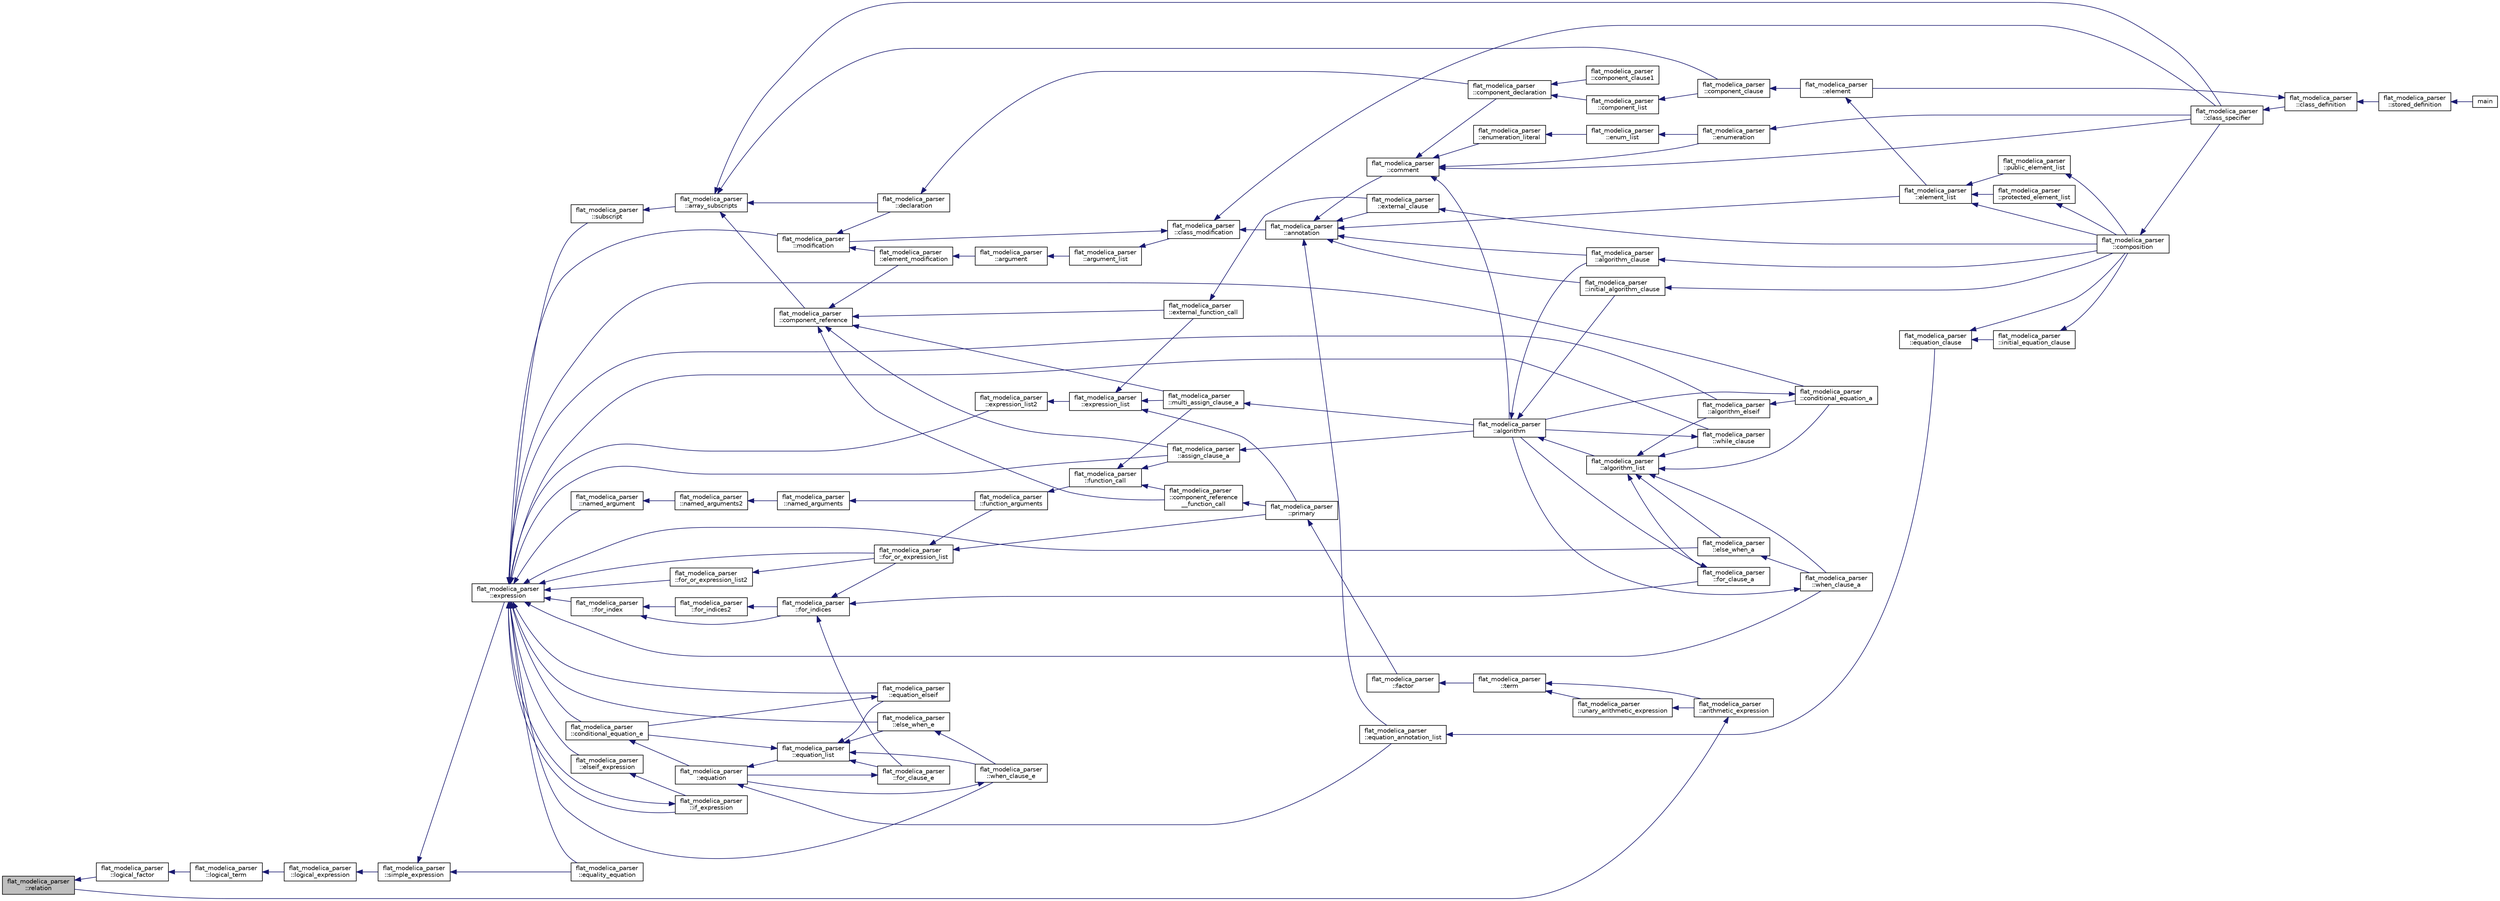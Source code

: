 digraph "flat_modelica_parser::relation"
{
  edge [fontname="Helvetica",fontsize="10",labelfontname="Helvetica",labelfontsize="10"];
  node [fontname="Helvetica",fontsize="10",shape=record];
  rankdir="LR";
  Node5678 [label="flat_modelica_parser\l::relation",height=0.2,width=0.4,color="black", fillcolor="grey75", style="filled", fontcolor="black"];
  Node5678 -> Node5679 [dir="back",color="midnightblue",fontsize="10",style="solid",fontname="Helvetica"];
  Node5679 [label="flat_modelica_parser\l::logical_factor",height=0.2,width=0.4,color="black", fillcolor="white", style="filled",URL="$d3/d1f/classflat__modelica__parser.html#a84367168d2a3cc8eb991b358d18ed3af"];
  Node5679 -> Node5680 [dir="back",color="midnightblue",fontsize="10",style="solid",fontname="Helvetica"];
  Node5680 [label="flat_modelica_parser\l::logical_term",height=0.2,width=0.4,color="black", fillcolor="white", style="filled",URL="$d3/d1f/classflat__modelica__parser.html#a56438b398c7f068fea253c7f1e7db2c1"];
  Node5680 -> Node5681 [dir="back",color="midnightblue",fontsize="10",style="solid",fontname="Helvetica"];
  Node5681 [label="flat_modelica_parser\l::logical_expression",height=0.2,width=0.4,color="black", fillcolor="white", style="filled",URL="$d3/d1f/classflat__modelica__parser.html#a924b1b598098e179cb0a1d90678bf23f"];
  Node5681 -> Node5682 [dir="back",color="midnightblue",fontsize="10",style="solid",fontname="Helvetica"];
  Node5682 [label="flat_modelica_parser\l::simple_expression",height=0.2,width=0.4,color="black", fillcolor="white", style="filled",URL="$d3/d1f/classflat__modelica__parser.html#a87564353c27911a7e7e6f47e46680b54"];
  Node5682 -> Node5683 [dir="back",color="midnightblue",fontsize="10",style="solid",fontname="Helvetica"];
  Node5683 [label="flat_modelica_parser\l::expression",height=0.2,width=0.4,color="black", fillcolor="white", style="filled",URL="$d3/d1f/classflat__modelica__parser.html#a1fa231aec225d3b6dbcce6f005324a0a"];
  Node5683 -> Node5684 [dir="back",color="midnightblue",fontsize="10",style="solid",fontname="Helvetica"];
  Node5684 [label="flat_modelica_parser\l::modification",height=0.2,width=0.4,color="black", fillcolor="white", style="filled",URL="$d3/d1f/classflat__modelica__parser.html#a82ff2ee0c0ae2236cb116dceffa258d0"];
  Node5684 -> Node5685 [dir="back",color="midnightblue",fontsize="10",style="solid",fontname="Helvetica"];
  Node5685 [label="flat_modelica_parser\l::declaration",height=0.2,width=0.4,color="black", fillcolor="white", style="filled",URL="$d3/d1f/classflat__modelica__parser.html#a5305478e8fc81ac488f4594fe3565249"];
  Node5685 -> Node5686 [dir="back",color="midnightblue",fontsize="10",style="solid",fontname="Helvetica"];
  Node5686 [label="flat_modelica_parser\l::component_declaration",height=0.2,width=0.4,color="black", fillcolor="white", style="filled",URL="$d3/d1f/classflat__modelica__parser.html#aad1d8b0fdcb8be342d80102d6ef594d0"];
  Node5686 -> Node5687 [dir="back",color="midnightblue",fontsize="10",style="solid",fontname="Helvetica"];
  Node5687 [label="flat_modelica_parser\l::component_list",height=0.2,width=0.4,color="black", fillcolor="white", style="filled",URL="$d3/d1f/classflat__modelica__parser.html#a7df9b11d040b60e5b510771508747ad4"];
  Node5687 -> Node5688 [dir="back",color="midnightblue",fontsize="10",style="solid",fontname="Helvetica"];
  Node5688 [label="flat_modelica_parser\l::component_clause",height=0.2,width=0.4,color="black", fillcolor="white", style="filled",URL="$d3/d1f/classflat__modelica__parser.html#a9c9de7b446c5dd27d52850b61ca11e25"];
  Node5688 -> Node5689 [dir="back",color="midnightblue",fontsize="10",style="solid",fontname="Helvetica"];
  Node5689 [label="flat_modelica_parser\l::element",height=0.2,width=0.4,color="black", fillcolor="white", style="filled",URL="$d3/d1f/classflat__modelica__parser.html#a4aead98ef742685afccccc6e865248a7"];
  Node5689 -> Node5690 [dir="back",color="midnightblue",fontsize="10",style="solid",fontname="Helvetica"];
  Node5690 [label="flat_modelica_parser\l::element_list",height=0.2,width=0.4,color="black", fillcolor="white", style="filled",URL="$d3/d1f/classflat__modelica__parser.html#a16b9bdf942f4a225dc71a78329edfa87"];
  Node5690 -> Node5691 [dir="back",color="midnightblue",fontsize="10",style="solid",fontname="Helvetica"];
  Node5691 [label="flat_modelica_parser\l::composition",height=0.2,width=0.4,color="black", fillcolor="white", style="filled",URL="$d3/d1f/classflat__modelica__parser.html#a2501f477f2faf6b6fccebbc1f42645c4"];
  Node5691 -> Node5692 [dir="back",color="midnightblue",fontsize="10",style="solid",fontname="Helvetica"];
  Node5692 [label="flat_modelica_parser\l::class_specifier",height=0.2,width=0.4,color="black", fillcolor="white", style="filled",URL="$d3/d1f/classflat__modelica__parser.html#a3f84c213222246748b920c694e5901f5"];
  Node5692 -> Node5693 [dir="back",color="midnightblue",fontsize="10",style="solid",fontname="Helvetica"];
  Node5693 [label="flat_modelica_parser\l::class_definition",height=0.2,width=0.4,color="black", fillcolor="white", style="filled",URL="$d3/d1f/classflat__modelica__parser.html#a9f1df8b8a0739ffcbbed9510d7fe6b8a"];
  Node5693 -> Node5694 [dir="back",color="midnightblue",fontsize="10",style="solid",fontname="Helvetica"];
  Node5694 [label="flat_modelica_parser\l::stored_definition",height=0.2,width=0.4,color="black", fillcolor="white", style="filled",URL="$d3/d1f/classflat__modelica__parser.html#aa95bcbb8a14a1c88f7234ce7e6d5cfb1"];
  Node5694 -> Node5695 [dir="back",color="midnightblue",fontsize="10",style="solid",fontname="Helvetica"];
  Node5695 [label="main",height=0.2,width=0.4,color="black", fillcolor="white", style="filled",URL="$d7/d3c/tools_2xml_2flatmodelicaxml_2test_8cpp.html#a3c04138a5bfe5d72780bb7e82a18e627"];
  Node5693 -> Node5689 [dir="back",color="midnightblue",fontsize="10",style="solid",fontname="Helvetica"];
  Node5690 -> Node5696 [dir="back",color="midnightblue",fontsize="10",style="solid",fontname="Helvetica"];
  Node5696 [label="flat_modelica_parser\l::public_element_list",height=0.2,width=0.4,color="black", fillcolor="white", style="filled",URL="$d3/d1f/classflat__modelica__parser.html#a7465b558a8f69dea3c0355725f04bd38"];
  Node5696 -> Node5691 [dir="back",color="midnightblue",fontsize="10",style="solid",fontname="Helvetica"];
  Node5690 -> Node5697 [dir="back",color="midnightblue",fontsize="10",style="solid",fontname="Helvetica"];
  Node5697 [label="flat_modelica_parser\l::protected_element_list",height=0.2,width=0.4,color="black", fillcolor="white", style="filled",URL="$d3/d1f/classflat__modelica__parser.html#afada8342edf19fddff81826dfc422e73"];
  Node5697 -> Node5691 [dir="back",color="midnightblue",fontsize="10",style="solid",fontname="Helvetica"];
  Node5686 -> Node5698 [dir="back",color="midnightblue",fontsize="10",style="solid",fontname="Helvetica"];
  Node5698 [label="flat_modelica_parser\l::component_clause1",height=0.2,width=0.4,color="black", fillcolor="white", style="filled",URL="$d3/d1f/classflat__modelica__parser.html#af6c5c90546ea01baedddb1ab3cf85beb"];
  Node5684 -> Node5699 [dir="back",color="midnightblue",fontsize="10",style="solid",fontname="Helvetica"];
  Node5699 [label="flat_modelica_parser\l::element_modification",height=0.2,width=0.4,color="black", fillcolor="white", style="filled",URL="$d3/d1f/classflat__modelica__parser.html#accf40479800e2a58f61d3514564d3661"];
  Node5699 -> Node5700 [dir="back",color="midnightblue",fontsize="10",style="solid",fontname="Helvetica"];
  Node5700 [label="flat_modelica_parser\l::argument",height=0.2,width=0.4,color="black", fillcolor="white", style="filled",URL="$d3/d1f/classflat__modelica__parser.html#a84ef59a1c46833579328f154ce643875"];
  Node5700 -> Node5701 [dir="back",color="midnightblue",fontsize="10",style="solid",fontname="Helvetica"];
  Node5701 [label="flat_modelica_parser\l::argument_list",height=0.2,width=0.4,color="black", fillcolor="white", style="filled",URL="$d3/d1f/classflat__modelica__parser.html#a68e13a835ebc2c6e189466fb67993f2d"];
  Node5701 -> Node5702 [dir="back",color="midnightblue",fontsize="10",style="solid",fontname="Helvetica"];
  Node5702 [label="flat_modelica_parser\l::class_modification",height=0.2,width=0.4,color="black", fillcolor="white", style="filled",URL="$d3/d1f/classflat__modelica__parser.html#af7728cb4c3b392d8a437fefb83f697a0"];
  Node5702 -> Node5692 [dir="back",color="midnightblue",fontsize="10",style="solid",fontname="Helvetica"];
  Node5702 -> Node5703 [dir="back",color="midnightblue",fontsize="10",style="solid",fontname="Helvetica"];
  Node5703 [label="flat_modelica_parser\l::annotation",height=0.2,width=0.4,color="black", fillcolor="white", style="filled",URL="$d3/d1f/classflat__modelica__parser.html#a3e48a74260e0ea474ab16acb45ad6b78"];
  Node5703 -> Node5704 [dir="back",color="midnightblue",fontsize="10",style="solid",fontname="Helvetica"];
  Node5704 [label="flat_modelica_parser\l::comment",height=0.2,width=0.4,color="black", fillcolor="white", style="filled",URL="$d3/d1f/classflat__modelica__parser.html#ad7b4db7f3f7b2f3980eeaa1a30002d62"];
  Node5704 -> Node5692 [dir="back",color="midnightblue",fontsize="10",style="solid",fontname="Helvetica"];
  Node5704 -> Node5705 [dir="back",color="midnightblue",fontsize="10",style="solid",fontname="Helvetica"];
  Node5705 [label="flat_modelica_parser\l::enumeration",height=0.2,width=0.4,color="black", fillcolor="white", style="filled",URL="$d3/d1f/classflat__modelica__parser.html#a4b00d5be4cd6f9d09ac71e073d53ade6"];
  Node5705 -> Node5692 [dir="back",color="midnightblue",fontsize="10",style="solid",fontname="Helvetica"];
  Node5704 -> Node5706 [dir="back",color="midnightblue",fontsize="10",style="solid",fontname="Helvetica"];
  Node5706 [label="flat_modelica_parser\l::enumeration_literal",height=0.2,width=0.4,color="black", fillcolor="white", style="filled",URL="$d3/d1f/classflat__modelica__parser.html#a6f408706833a65ab898d5b43211d739c"];
  Node5706 -> Node5707 [dir="back",color="midnightblue",fontsize="10",style="solid",fontname="Helvetica"];
  Node5707 [label="flat_modelica_parser\l::enum_list",height=0.2,width=0.4,color="black", fillcolor="white", style="filled",URL="$d3/d1f/classflat__modelica__parser.html#aab84ae8f38d5ec652c3a6b014af71e3c"];
  Node5707 -> Node5705 [dir="back",color="midnightblue",fontsize="10",style="solid",fontname="Helvetica"];
  Node5704 -> Node5686 [dir="back",color="midnightblue",fontsize="10",style="solid",fontname="Helvetica"];
  Node5704 -> Node5708 [dir="back",color="midnightblue",fontsize="10",style="solid",fontname="Helvetica"];
  Node5708 [label="flat_modelica_parser\l::algorithm",height=0.2,width=0.4,color="black", fillcolor="white", style="filled",URL="$d3/d1f/classflat__modelica__parser.html#a9070be82572545c4f02f69a494bba5e7"];
  Node5708 -> Node5709 [dir="back",color="midnightblue",fontsize="10",style="solid",fontname="Helvetica"];
  Node5709 [label="flat_modelica_parser\l::initial_algorithm_clause",height=0.2,width=0.4,color="black", fillcolor="white", style="filled",URL="$d3/d1f/classflat__modelica__parser.html#ae5e8b60fc8de6821d45a7b1092c7e081"];
  Node5709 -> Node5691 [dir="back",color="midnightblue",fontsize="10",style="solid",fontname="Helvetica"];
  Node5708 -> Node5710 [dir="back",color="midnightblue",fontsize="10",style="solid",fontname="Helvetica"];
  Node5710 [label="flat_modelica_parser\l::algorithm_clause",height=0.2,width=0.4,color="black", fillcolor="white", style="filled",URL="$d3/d1f/classflat__modelica__parser.html#ab3364709611da0235acfe39df030b674"];
  Node5710 -> Node5691 [dir="back",color="midnightblue",fontsize="10",style="solid",fontname="Helvetica"];
  Node5708 -> Node5711 [dir="back",color="midnightblue",fontsize="10",style="solid",fontname="Helvetica"];
  Node5711 [label="flat_modelica_parser\l::algorithm_list",height=0.2,width=0.4,color="black", fillcolor="white", style="filled",URL="$d3/d1f/classflat__modelica__parser.html#a24452fe5045329b5e1f706d996031e01"];
  Node5711 -> Node5712 [dir="back",color="midnightblue",fontsize="10",style="solid",fontname="Helvetica"];
  Node5712 [label="flat_modelica_parser\l::conditional_equation_a",height=0.2,width=0.4,color="black", fillcolor="white", style="filled",URL="$d3/d1f/classflat__modelica__parser.html#a2602136424159a7550ecc615145a6288"];
  Node5712 -> Node5708 [dir="back",color="midnightblue",fontsize="10",style="solid",fontname="Helvetica"];
  Node5711 -> Node5713 [dir="back",color="midnightblue",fontsize="10",style="solid",fontname="Helvetica"];
  Node5713 [label="flat_modelica_parser\l::for_clause_a",height=0.2,width=0.4,color="black", fillcolor="white", style="filled",URL="$d3/d1f/classflat__modelica__parser.html#a698269ce15ea1247657c7dd9a5a60e1b"];
  Node5713 -> Node5708 [dir="back",color="midnightblue",fontsize="10",style="solid",fontname="Helvetica"];
  Node5711 -> Node5714 [dir="back",color="midnightblue",fontsize="10",style="solid",fontname="Helvetica"];
  Node5714 [label="flat_modelica_parser\l::while_clause",height=0.2,width=0.4,color="black", fillcolor="white", style="filled",URL="$d3/d1f/classflat__modelica__parser.html#a95d15eaea27582e0f25b7ab9fafb699f"];
  Node5714 -> Node5708 [dir="back",color="midnightblue",fontsize="10",style="solid",fontname="Helvetica"];
  Node5711 -> Node5715 [dir="back",color="midnightblue",fontsize="10",style="solid",fontname="Helvetica"];
  Node5715 [label="flat_modelica_parser\l::when_clause_a",height=0.2,width=0.4,color="black", fillcolor="white", style="filled",URL="$d3/d1f/classflat__modelica__parser.html#a6be53924c81a9a284b3fe6f026050a0e"];
  Node5715 -> Node5708 [dir="back",color="midnightblue",fontsize="10",style="solid",fontname="Helvetica"];
  Node5711 -> Node5716 [dir="back",color="midnightblue",fontsize="10",style="solid",fontname="Helvetica"];
  Node5716 [label="flat_modelica_parser\l::algorithm_elseif",height=0.2,width=0.4,color="black", fillcolor="white", style="filled",URL="$d3/d1f/classflat__modelica__parser.html#a3456253b3575cc9f216dcbffe63bc60a"];
  Node5716 -> Node5712 [dir="back",color="midnightblue",fontsize="10",style="solid",fontname="Helvetica"];
  Node5711 -> Node5717 [dir="back",color="midnightblue",fontsize="10",style="solid",fontname="Helvetica"];
  Node5717 [label="flat_modelica_parser\l::else_when_a",height=0.2,width=0.4,color="black", fillcolor="white", style="filled",URL="$d3/d1f/classflat__modelica__parser.html#aaf5cdf7d885fb99a89c1a97974181aeb"];
  Node5717 -> Node5715 [dir="back",color="midnightblue",fontsize="10",style="solid",fontname="Helvetica"];
  Node5703 -> Node5690 [dir="back",color="midnightblue",fontsize="10",style="solid",fontname="Helvetica"];
  Node5703 -> Node5709 [dir="back",color="midnightblue",fontsize="10",style="solid",fontname="Helvetica"];
  Node5703 -> Node5710 [dir="back",color="midnightblue",fontsize="10",style="solid",fontname="Helvetica"];
  Node5703 -> Node5718 [dir="back",color="midnightblue",fontsize="10",style="solid",fontname="Helvetica"];
  Node5718 [label="flat_modelica_parser\l::external_clause",height=0.2,width=0.4,color="black", fillcolor="white", style="filled",URL="$d3/d1f/classflat__modelica__parser.html#ab06ef9cc7c45446b4d84c2d0588e30f9"];
  Node5718 -> Node5691 [dir="back",color="midnightblue",fontsize="10",style="solid",fontname="Helvetica"];
  Node5703 -> Node5719 [dir="back",color="midnightblue",fontsize="10",style="solid",fontname="Helvetica"];
  Node5719 [label="flat_modelica_parser\l::equation_annotation_list",height=0.2,width=0.4,color="black", fillcolor="white", style="filled",URL="$d3/d1f/classflat__modelica__parser.html#add7148c6c8954da13155648bc2862be8"];
  Node5719 -> Node5720 [dir="back",color="midnightblue",fontsize="10",style="solid",fontname="Helvetica"];
  Node5720 [label="flat_modelica_parser\l::equation_clause",height=0.2,width=0.4,color="black", fillcolor="white", style="filled",URL="$d3/d1f/classflat__modelica__parser.html#ad6a9f4a4cc3f2797749cbed8b375262a"];
  Node5720 -> Node5691 [dir="back",color="midnightblue",fontsize="10",style="solid",fontname="Helvetica"];
  Node5720 -> Node5721 [dir="back",color="midnightblue",fontsize="10",style="solid",fontname="Helvetica"];
  Node5721 [label="flat_modelica_parser\l::initial_equation_clause",height=0.2,width=0.4,color="black", fillcolor="white", style="filled",URL="$d3/d1f/classflat__modelica__parser.html#aa665fdca40c465ab000395a50eb3d805"];
  Node5721 -> Node5691 [dir="back",color="midnightblue",fontsize="10",style="solid",fontname="Helvetica"];
  Node5702 -> Node5684 [dir="back",color="midnightblue",fontsize="10",style="solid",fontname="Helvetica"];
  Node5683 -> Node5722 [dir="back",color="midnightblue",fontsize="10",style="solid",fontname="Helvetica"];
  Node5722 [label="flat_modelica_parser\l::equality_equation",height=0.2,width=0.4,color="black", fillcolor="white", style="filled",URL="$d3/d1f/classflat__modelica__parser.html#a67b7ed62e6e351ad17adc1788ce4a27b"];
  Node5683 -> Node5723 [dir="back",color="midnightblue",fontsize="10",style="solid",fontname="Helvetica"];
  Node5723 [label="flat_modelica_parser\l::conditional_equation_e",height=0.2,width=0.4,color="black", fillcolor="white", style="filled",URL="$d3/d1f/classflat__modelica__parser.html#a940634fa9f96167b3b1f242c0dabd651"];
  Node5723 -> Node5724 [dir="back",color="midnightblue",fontsize="10",style="solid",fontname="Helvetica"];
  Node5724 [label="flat_modelica_parser\l::equation",height=0.2,width=0.4,color="black", fillcolor="white", style="filled",URL="$d3/d1f/classflat__modelica__parser.html#ab587768926709d0b5f0ee811ef2a9e55"];
  Node5724 -> Node5719 [dir="back",color="midnightblue",fontsize="10",style="solid",fontname="Helvetica"];
  Node5724 -> Node5725 [dir="back",color="midnightblue",fontsize="10",style="solid",fontname="Helvetica"];
  Node5725 [label="flat_modelica_parser\l::equation_list",height=0.2,width=0.4,color="black", fillcolor="white", style="filled",URL="$d3/d1f/classflat__modelica__parser.html#adf333d23802f8d4bb8309cd1c3b1b972"];
  Node5725 -> Node5723 [dir="back",color="midnightblue",fontsize="10",style="solid",fontname="Helvetica"];
  Node5725 -> Node5726 [dir="back",color="midnightblue",fontsize="10",style="solid",fontname="Helvetica"];
  Node5726 [label="flat_modelica_parser\l::for_clause_e",height=0.2,width=0.4,color="black", fillcolor="white", style="filled",URL="$d3/d1f/classflat__modelica__parser.html#ad796e5867f12476d0a9d3e2379480fdb"];
  Node5726 -> Node5724 [dir="back",color="midnightblue",fontsize="10",style="solid",fontname="Helvetica"];
  Node5725 -> Node5727 [dir="back",color="midnightblue",fontsize="10",style="solid",fontname="Helvetica"];
  Node5727 [label="flat_modelica_parser\l::when_clause_e",height=0.2,width=0.4,color="black", fillcolor="white", style="filled",URL="$d3/d1f/classflat__modelica__parser.html#a67435f229389aa62dcefd3889d89da69"];
  Node5727 -> Node5724 [dir="back",color="midnightblue",fontsize="10",style="solid",fontname="Helvetica"];
  Node5725 -> Node5728 [dir="back",color="midnightblue",fontsize="10",style="solid",fontname="Helvetica"];
  Node5728 [label="flat_modelica_parser\l::equation_elseif",height=0.2,width=0.4,color="black", fillcolor="white", style="filled",URL="$d3/d1f/classflat__modelica__parser.html#ab853be82032c0d1c9c7d620809f4bd1e"];
  Node5728 -> Node5723 [dir="back",color="midnightblue",fontsize="10",style="solid",fontname="Helvetica"];
  Node5725 -> Node5729 [dir="back",color="midnightblue",fontsize="10",style="solid",fontname="Helvetica"];
  Node5729 [label="flat_modelica_parser\l::else_when_e",height=0.2,width=0.4,color="black", fillcolor="white", style="filled",URL="$d3/d1f/classflat__modelica__parser.html#af698cf615c9db6765309fb92a8302d3d"];
  Node5729 -> Node5727 [dir="back",color="midnightblue",fontsize="10",style="solid",fontname="Helvetica"];
  Node5683 -> Node5727 [dir="back",color="midnightblue",fontsize="10",style="solid",fontname="Helvetica"];
  Node5683 -> Node5730 [dir="back",color="midnightblue",fontsize="10",style="solid",fontname="Helvetica"];
  Node5730 [label="flat_modelica_parser\l::assign_clause_a",height=0.2,width=0.4,color="black", fillcolor="white", style="filled",URL="$d3/d1f/classflat__modelica__parser.html#a2b4d8fd023ff58ef5a7ca4c4ff6ed966"];
  Node5730 -> Node5708 [dir="back",color="midnightblue",fontsize="10",style="solid",fontname="Helvetica"];
  Node5683 -> Node5712 [dir="back",color="midnightblue",fontsize="10",style="solid",fontname="Helvetica"];
  Node5683 -> Node5714 [dir="back",color="midnightblue",fontsize="10",style="solid",fontname="Helvetica"];
  Node5683 -> Node5715 [dir="back",color="midnightblue",fontsize="10",style="solid",fontname="Helvetica"];
  Node5683 -> Node5728 [dir="back",color="midnightblue",fontsize="10",style="solid",fontname="Helvetica"];
  Node5683 -> Node5716 [dir="back",color="midnightblue",fontsize="10",style="solid",fontname="Helvetica"];
  Node5683 -> Node5729 [dir="back",color="midnightblue",fontsize="10",style="solid",fontname="Helvetica"];
  Node5683 -> Node5717 [dir="back",color="midnightblue",fontsize="10",style="solid",fontname="Helvetica"];
  Node5683 -> Node5731 [dir="back",color="midnightblue",fontsize="10",style="solid",fontname="Helvetica"];
  Node5731 [label="flat_modelica_parser\l::if_expression",height=0.2,width=0.4,color="black", fillcolor="white", style="filled",URL="$d3/d1f/classflat__modelica__parser.html#abe74915ca37d7cc500befffd8e685450"];
  Node5731 -> Node5683 [dir="back",color="midnightblue",fontsize="10",style="solid",fontname="Helvetica"];
  Node5683 -> Node5732 [dir="back",color="midnightblue",fontsize="10",style="solid",fontname="Helvetica"];
  Node5732 [label="flat_modelica_parser\l::elseif_expression",height=0.2,width=0.4,color="black", fillcolor="white", style="filled",URL="$d3/d1f/classflat__modelica__parser.html#a193b983bd664515686cbb181ba30aa3b"];
  Node5732 -> Node5731 [dir="back",color="midnightblue",fontsize="10",style="solid",fontname="Helvetica"];
  Node5683 -> Node5733 [dir="back",color="midnightblue",fontsize="10",style="solid",fontname="Helvetica"];
  Node5733 [label="flat_modelica_parser\l::for_index",height=0.2,width=0.4,color="black", fillcolor="white", style="filled",URL="$d3/d1f/classflat__modelica__parser.html#a71e3ed912ca4877fbf9bf926e168b68d"];
  Node5733 -> Node5734 [dir="back",color="midnightblue",fontsize="10",style="solid",fontname="Helvetica"];
  Node5734 [label="flat_modelica_parser\l::for_indices",height=0.2,width=0.4,color="black", fillcolor="white", style="filled",URL="$d3/d1f/classflat__modelica__parser.html#a76c44efa8df89fe87819e6ee1644e6db"];
  Node5734 -> Node5726 [dir="back",color="midnightblue",fontsize="10",style="solid",fontname="Helvetica"];
  Node5734 -> Node5713 [dir="back",color="midnightblue",fontsize="10",style="solid",fontname="Helvetica"];
  Node5734 -> Node5735 [dir="back",color="midnightblue",fontsize="10",style="solid",fontname="Helvetica"];
  Node5735 [label="flat_modelica_parser\l::for_or_expression_list",height=0.2,width=0.4,color="black", fillcolor="white", style="filled",URL="$d3/d1f/classflat__modelica__parser.html#a852d2cec43ad6050e58f721fa1ee3552"];
  Node5735 -> Node5736 [dir="back",color="midnightblue",fontsize="10",style="solid",fontname="Helvetica"];
  Node5736 [label="flat_modelica_parser\l::primary",height=0.2,width=0.4,color="black", fillcolor="white", style="filled",URL="$d3/d1f/classflat__modelica__parser.html#a6d8f8adbafa27c9a7799625d893586c3"];
  Node5736 -> Node5737 [dir="back",color="midnightblue",fontsize="10",style="solid",fontname="Helvetica"];
  Node5737 [label="flat_modelica_parser\l::factor",height=0.2,width=0.4,color="black", fillcolor="white", style="filled",URL="$d3/d1f/classflat__modelica__parser.html#a289707857c0bd31790909a9c077cfc0b"];
  Node5737 -> Node5738 [dir="back",color="midnightblue",fontsize="10",style="solid",fontname="Helvetica"];
  Node5738 [label="flat_modelica_parser\l::term",height=0.2,width=0.4,color="black", fillcolor="white", style="filled",URL="$d3/d1f/classflat__modelica__parser.html#ac38ae338828fde1d52bdab2f69bb28a7"];
  Node5738 -> Node5739 [dir="back",color="midnightblue",fontsize="10",style="solid",fontname="Helvetica"];
  Node5739 [label="flat_modelica_parser\l::arithmetic_expression",height=0.2,width=0.4,color="black", fillcolor="white", style="filled",URL="$d3/d1f/classflat__modelica__parser.html#ab531318a1c89f929a25761161c5a326e"];
  Node5739 -> Node5678 [dir="back",color="midnightblue",fontsize="10",style="solid",fontname="Helvetica"];
  Node5738 -> Node5740 [dir="back",color="midnightblue",fontsize="10",style="solid",fontname="Helvetica"];
  Node5740 [label="flat_modelica_parser\l::unary_arithmetic_expression",height=0.2,width=0.4,color="black", fillcolor="white", style="filled",URL="$d3/d1f/classflat__modelica__parser.html#a9325af5d35d573f963404fc79cc00a31"];
  Node5740 -> Node5739 [dir="back",color="midnightblue",fontsize="10",style="solid",fontname="Helvetica"];
  Node5735 -> Node5741 [dir="back",color="midnightblue",fontsize="10",style="solid",fontname="Helvetica"];
  Node5741 [label="flat_modelica_parser\l::function_arguments",height=0.2,width=0.4,color="black", fillcolor="white", style="filled",URL="$d3/d1f/classflat__modelica__parser.html#a8369a5c244b38db5dd99d05c45bde2b6"];
  Node5741 -> Node5742 [dir="back",color="midnightblue",fontsize="10",style="solid",fontname="Helvetica"];
  Node5742 [label="flat_modelica_parser\l::function_call",height=0.2,width=0.4,color="black", fillcolor="white", style="filled",URL="$d3/d1f/classflat__modelica__parser.html#aa2cc2b16d080ca4cb53154d16129d0de"];
  Node5742 -> Node5730 [dir="back",color="midnightblue",fontsize="10",style="solid",fontname="Helvetica"];
  Node5742 -> Node5743 [dir="back",color="midnightblue",fontsize="10",style="solid",fontname="Helvetica"];
  Node5743 [label="flat_modelica_parser\l::multi_assign_clause_a",height=0.2,width=0.4,color="black", fillcolor="white", style="filled",URL="$d3/d1f/classflat__modelica__parser.html#a1b2d77519827bb01a36e12d146258f27"];
  Node5743 -> Node5708 [dir="back",color="midnightblue",fontsize="10",style="solid",fontname="Helvetica"];
  Node5742 -> Node5744 [dir="back",color="midnightblue",fontsize="10",style="solid",fontname="Helvetica"];
  Node5744 [label="flat_modelica_parser\l::component_reference\l__function_call",height=0.2,width=0.4,color="black", fillcolor="white", style="filled",URL="$d3/d1f/classflat__modelica__parser.html#afaa1d42522d74dc3b7c42641a495871c"];
  Node5744 -> Node5736 [dir="back",color="midnightblue",fontsize="10",style="solid",fontname="Helvetica"];
  Node5733 -> Node5745 [dir="back",color="midnightblue",fontsize="10",style="solid",fontname="Helvetica"];
  Node5745 [label="flat_modelica_parser\l::for_indices2",height=0.2,width=0.4,color="black", fillcolor="white", style="filled",URL="$d3/d1f/classflat__modelica__parser.html#a952f880106d7524240a66f15cf16dcbd"];
  Node5745 -> Node5734 [dir="back",color="midnightblue",fontsize="10",style="solid",fontname="Helvetica"];
  Node5683 -> Node5735 [dir="back",color="midnightblue",fontsize="10",style="solid",fontname="Helvetica"];
  Node5683 -> Node5746 [dir="back",color="midnightblue",fontsize="10",style="solid",fontname="Helvetica"];
  Node5746 [label="flat_modelica_parser\l::for_or_expression_list2",height=0.2,width=0.4,color="black", fillcolor="white", style="filled",URL="$d3/d1f/classflat__modelica__parser.html#abe5b7a23ecd33457a38840e32259ac09"];
  Node5746 -> Node5735 [dir="back",color="midnightblue",fontsize="10",style="solid",fontname="Helvetica"];
  Node5683 -> Node5747 [dir="back",color="midnightblue",fontsize="10",style="solid",fontname="Helvetica"];
  Node5747 [label="flat_modelica_parser\l::named_argument",height=0.2,width=0.4,color="black", fillcolor="white", style="filled",URL="$d3/d1f/classflat__modelica__parser.html#a9a6ad7b85c41ee449235500a01e9dea1"];
  Node5747 -> Node5748 [dir="back",color="midnightblue",fontsize="10",style="solid",fontname="Helvetica"];
  Node5748 [label="flat_modelica_parser\l::named_arguments2",height=0.2,width=0.4,color="black", fillcolor="white", style="filled",URL="$d3/d1f/classflat__modelica__parser.html#ad0957def8bac197f920cb5a6d665684b"];
  Node5748 -> Node5749 [dir="back",color="midnightblue",fontsize="10",style="solid",fontname="Helvetica"];
  Node5749 [label="flat_modelica_parser\l::named_arguments",height=0.2,width=0.4,color="black", fillcolor="white", style="filled",URL="$d3/d1f/classflat__modelica__parser.html#a2414c37271bdd3ebb994b12d5a523252"];
  Node5749 -> Node5741 [dir="back",color="midnightblue",fontsize="10",style="solid",fontname="Helvetica"];
  Node5683 -> Node5750 [dir="back",color="midnightblue",fontsize="10",style="solid",fontname="Helvetica"];
  Node5750 [label="flat_modelica_parser\l::expression_list2",height=0.2,width=0.4,color="black", fillcolor="white", style="filled",URL="$d3/d1f/classflat__modelica__parser.html#a356beb9c68da52b1589a0b191f44346b"];
  Node5750 -> Node5751 [dir="back",color="midnightblue",fontsize="10",style="solid",fontname="Helvetica"];
  Node5751 [label="flat_modelica_parser\l::expression_list",height=0.2,width=0.4,color="black", fillcolor="white", style="filled",URL="$d3/d1f/classflat__modelica__parser.html#a39c7285abe59f4618e5f263644edff88"];
  Node5751 -> Node5752 [dir="back",color="midnightblue",fontsize="10",style="solid",fontname="Helvetica"];
  Node5752 [label="flat_modelica_parser\l::external_function_call",height=0.2,width=0.4,color="black", fillcolor="white", style="filled",URL="$d3/d1f/classflat__modelica__parser.html#aa5af9d948c23eec5ac0035f72017e1bc"];
  Node5752 -> Node5718 [dir="back",color="midnightblue",fontsize="10",style="solid",fontname="Helvetica"];
  Node5751 -> Node5743 [dir="back",color="midnightblue",fontsize="10",style="solid",fontname="Helvetica"];
  Node5751 -> Node5736 [dir="back",color="midnightblue",fontsize="10",style="solid",fontname="Helvetica"];
  Node5683 -> Node5753 [dir="back",color="midnightblue",fontsize="10",style="solid",fontname="Helvetica"];
  Node5753 [label="flat_modelica_parser\l::subscript",height=0.2,width=0.4,color="black", fillcolor="white", style="filled",URL="$d3/d1f/classflat__modelica__parser.html#ad32151028317b783cb95771b43b2bac2"];
  Node5753 -> Node5754 [dir="back",color="midnightblue",fontsize="10",style="solid",fontname="Helvetica"];
  Node5754 [label="flat_modelica_parser\l::array_subscripts",height=0.2,width=0.4,color="black", fillcolor="white", style="filled",URL="$d3/d1f/classflat__modelica__parser.html#a532a2c378b6ce209d9134adb1ee0eb4d"];
  Node5754 -> Node5692 [dir="back",color="midnightblue",fontsize="10",style="solid",fontname="Helvetica"];
  Node5754 -> Node5755 [dir="back",color="midnightblue",fontsize="10",style="solid",fontname="Helvetica"];
  Node5755 [label="flat_modelica_parser\l::component_reference",height=0.2,width=0.4,color="black", fillcolor="white", style="filled",URL="$d3/d1f/classflat__modelica__parser.html#a4830b8468221508474327fc5cba45654"];
  Node5755 -> Node5752 [dir="back",color="midnightblue",fontsize="10",style="solid",fontname="Helvetica"];
  Node5755 -> Node5699 [dir="back",color="midnightblue",fontsize="10",style="solid",fontname="Helvetica"];
  Node5755 -> Node5730 [dir="back",color="midnightblue",fontsize="10",style="solid",fontname="Helvetica"];
  Node5755 -> Node5743 [dir="back",color="midnightblue",fontsize="10",style="solid",fontname="Helvetica"];
  Node5755 -> Node5744 [dir="back",color="midnightblue",fontsize="10",style="solid",fontname="Helvetica"];
  Node5754 -> Node5688 [dir="back",color="midnightblue",fontsize="10",style="solid",fontname="Helvetica"];
  Node5754 -> Node5685 [dir="back",color="midnightblue",fontsize="10",style="solid",fontname="Helvetica"];
  Node5682 -> Node5722 [dir="back",color="midnightblue",fontsize="10",style="solid",fontname="Helvetica"];
}
